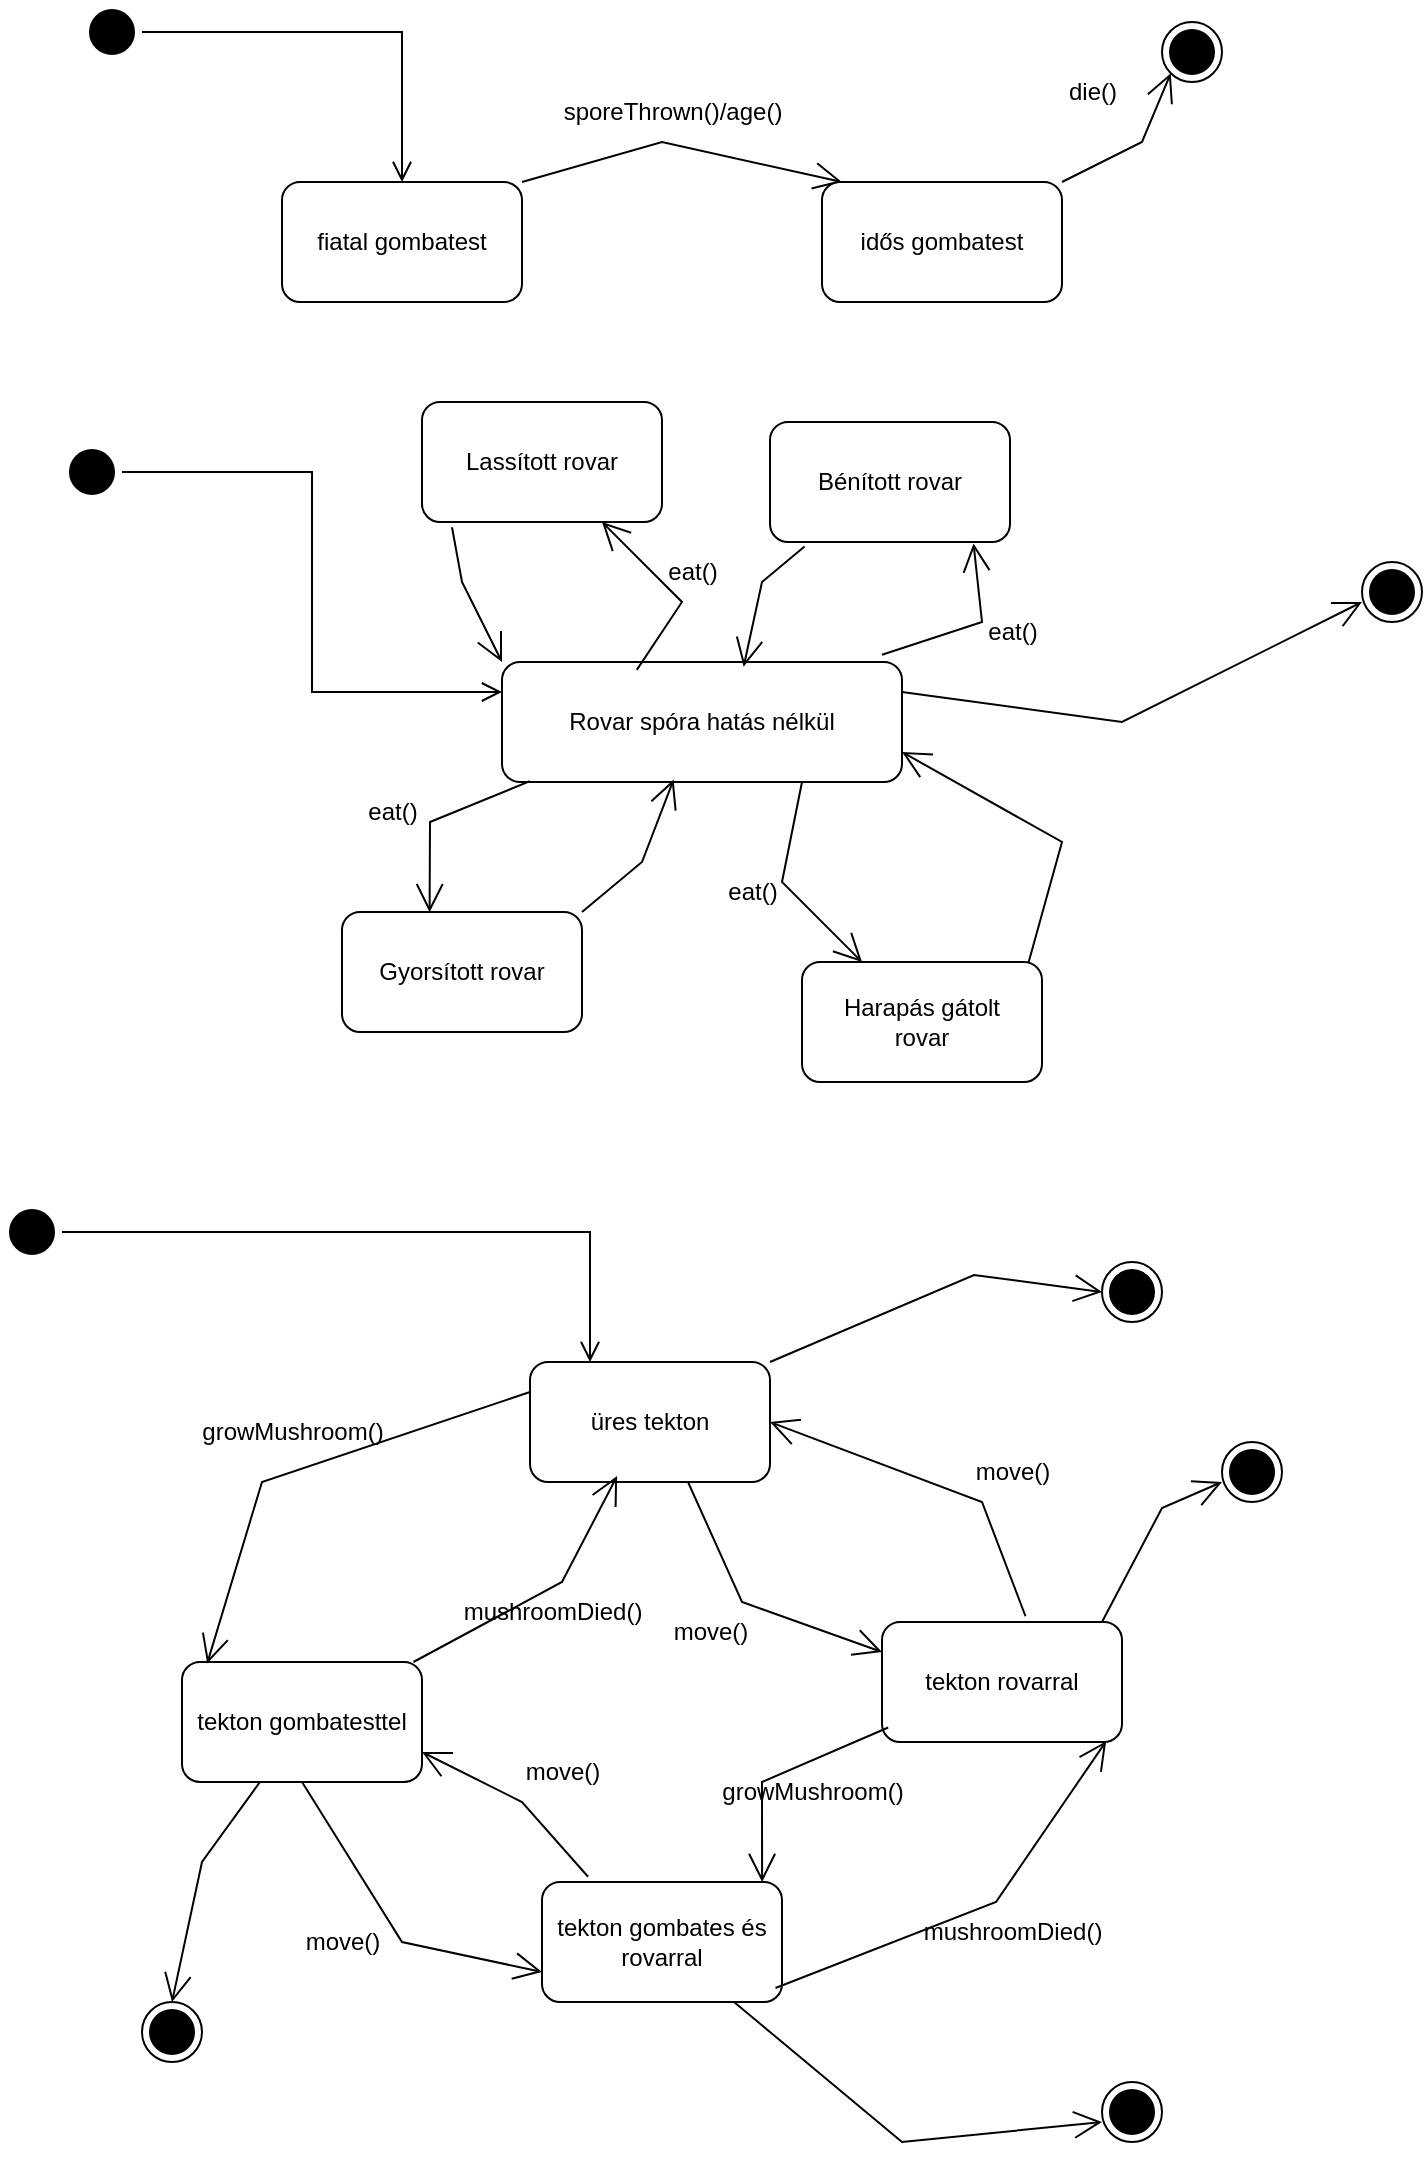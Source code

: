 <mxfile version="26.1.0">
  <diagram name="1 oldal" id="e7ZTyXk7wsJKb9iVIcrr">
    <mxGraphModel dx="695" dy="707" grid="1" gridSize="10" guides="1" tooltips="1" connect="1" arrows="1" fold="1" page="1" pageScale="1" pageWidth="827" pageHeight="1169" math="0" shadow="0">
      <root>
        <mxCell id="0" />
        <mxCell id="1" parent="0" />
        <mxCell id="Q8xAdufbQUyKPDSiKzdz-1" value="" style="ellipse;html=1;shape=startState;fillColor=#000000;strokeColor=#000000;" vertex="1" parent="1">
          <mxGeometry x="70" y="70" width="30" height="30" as="geometry" />
        </mxCell>
        <mxCell id="Q8xAdufbQUyKPDSiKzdz-2" value="" style="edgeStyle=orthogonalEdgeStyle;html=1;verticalAlign=bottom;endArrow=open;endSize=8;strokeColor=#000000;rounded=0;" edge="1" source="Q8xAdufbQUyKPDSiKzdz-1" parent="1" target="Q8xAdufbQUyKPDSiKzdz-13">
          <mxGeometry relative="1" as="geometry">
            <mxPoint x="190" y="190" as="targetPoint" />
          </mxGeometry>
        </mxCell>
        <mxCell id="Q8xAdufbQUyKPDSiKzdz-3" value="" style="ellipse;html=1;shape=startState;fillColor=#000000;strokeColor=#000000;" vertex="1" parent="1">
          <mxGeometry x="60" y="290" width="30" height="30" as="geometry" />
        </mxCell>
        <mxCell id="Q8xAdufbQUyKPDSiKzdz-4" value="" style="edgeStyle=orthogonalEdgeStyle;html=1;verticalAlign=bottom;endArrow=open;endSize=8;strokeColor=#000000;rounded=0;entryX=0;entryY=0.25;entryDx=0;entryDy=0;" edge="1" source="Q8xAdufbQUyKPDSiKzdz-3" parent="1" target="Q8xAdufbQUyKPDSiKzdz-14">
          <mxGeometry relative="1" as="geometry">
            <mxPoint x="200" y="380" as="targetPoint" />
          </mxGeometry>
        </mxCell>
        <mxCell id="Q8xAdufbQUyKPDSiKzdz-5" value="" style="ellipse;html=1;shape=startState;fillColor=#000000;strokeColor=#000000;" vertex="1" parent="1">
          <mxGeometry x="30" y="670" width="30" height="30" as="geometry" />
        </mxCell>
        <mxCell id="Q8xAdufbQUyKPDSiKzdz-6" value="" style="edgeStyle=orthogonalEdgeStyle;html=1;verticalAlign=bottom;endArrow=open;endSize=8;strokeColor=#000000;rounded=0;entryX=0.25;entryY=0;entryDx=0;entryDy=0;" edge="1" source="Q8xAdufbQUyKPDSiKzdz-5" parent="1" target="Q8xAdufbQUyKPDSiKzdz-34">
          <mxGeometry relative="1" as="geometry">
            <mxPoint x="85" y="750" as="targetPoint" />
          </mxGeometry>
        </mxCell>
        <mxCell id="Q8xAdufbQUyKPDSiKzdz-7" value="" style="ellipse;html=1;shape=endState;fillColor=#000000;strokeColor=#000000;" vertex="1" parent="1">
          <mxGeometry x="580" y="700" width="30" height="30" as="geometry" />
        </mxCell>
        <mxCell id="Q8xAdufbQUyKPDSiKzdz-8" value="" style="ellipse;html=1;shape=endState;fillColor=#000000;strokeColor=#000000;" vertex="1" parent="1">
          <mxGeometry x="710" y="350" width="30" height="30" as="geometry" />
        </mxCell>
        <mxCell id="Q8xAdufbQUyKPDSiKzdz-9" value="" style="ellipse;html=1;shape=endState;fillColor=#000000;strokeColor=#000000;" vertex="1" parent="1">
          <mxGeometry x="610" y="80" width="30" height="30" as="geometry" />
        </mxCell>
        <mxCell id="Q8xAdufbQUyKPDSiKzdz-13" value="fiatal gombatest" style="rounded=1;whiteSpace=wrap;html=1;" vertex="1" parent="1">
          <mxGeometry x="170" y="160" width="120" height="60" as="geometry" />
        </mxCell>
        <mxCell id="Q8xAdufbQUyKPDSiKzdz-14" value="Rovar spóra hatás nélkül" style="rounded=1;whiteSpace=wrap;html=1;" vertex="1" parent="1">
          <mxGeometry x="280" y="400" width="200" height="60" as="geometry" />
        </mxCell>
        <mxCell id="Q8xAdufbQUyKPDSiKzdz-15" value="idős gombatest" style="rounded=1;whiteSpace=wrap;html=1;" vertex="1" parent="1">
          <mxGeometry x="440" y="160" width="120" height="60" as="geometry" />
        </mxCell>
        <mxCell id="Q8xAdufbQUyKPDSiKzdz-18" value="Lassított rovar" style="rounded=1;whiteSpace=wrap;html=1;" vertex="1" parent="1">
          <mxGeometry x="240" y="270" width="120" height="60" as="geometry" />
        </mxCell>
        <mxCell id="Q8xAdufbQUyKPDSiKzdz-19" value="Gyorsított rovar" style="rounded=1;whiteSpace=wrap;html=1;" vertex="1" parent="1">
          <mxGeometry x="200" y="525" width="120" height="60" as="geometry" />
        </mxCell>
        <mxCell id="Q8xAdufbQUyKPDSiKzdz-20" value="Bénított rovar" style="rounded=1;whiteSpace=wrap;html=1;" vertex="1" parent="1">
          <mxGeometry x="414" y="280" width="120" height="60" as="geometry" />
        </mxCell>
        <mxCell id="Q8xAdufbQUyKPDSiKzdz-21" value="Harapás gátolt&lt;br&gt;rovar" style="rounded=1;whiteSpace=wrap;html=1;" vertex="1" parent="1">
          <mxGeometry x="430" y="550" width="120" height="60" as="geometry" />
        </mxCell>
        <mxCell id="Q8xAdufbQUyKPDSiKzdz-34" value="üres tekton" style="rounded=1;whiteSpace=wrap;html=1;" vertex="1" parent="1">
          <mxGeometry x="294" y="750" width="120" height="60" as="geometry" />
        </mxCell>
        <mxCell id="Q8xAdufbQUyKPDSiKzdz-35" value="tekton gombatesttel" style="rounded=1;whiteSpace=wrap;html=1;" vertex="1" parent="1">
          <mxGeometry x="120" y="900" width="120" height="60" as="geometry" />
        </mxCell>
        <mxCell id="Q8xAdufbQUyKPDSiKzdz-36" value="tekton rovarral" style="rounded=1;whiteSpace=wrap;html=1;" vertex="1" parent="1">
          <mxGeometry x="470" y="880" width="120" height="60" as="geometry" />
        </mxCell>
        <mxCell id="Q8xAdufbQUyKPDSiKzdz-37" value="tekton gombates és rovarral" style="rounded=1;whiteSpace=wrap;html=1;" vertex="1" parent="1">
          <mxGeometry x="300" y="1010" width="120" height="60" as="geometry" />
        </mxCell>
        <mxCell id="Q8xAdufbQUyKPDSiKzdz-49" value="sporeThrown()/age()" style="text;html=1;align=center;verticalAlign=middle;resizable=0;points=[];autosize=1;strokeColor=none;fillColor=none;" vertex="1" parent="1">
          <mxGeometry x="300" y="110" width="130" height="30" as="geometry" />
        </mxCell>
        <mxCell id="Q8xAdufbQUyKPDSiKzdz-50" value="die()" style="text;html=1;align=center;verticalAlign=middle;resizable=0;points=[];autosize=1;strokeColor=none;fillColor=none;" vertex="1" parent="1">
          <mxGeometry x="550" y="100" width="50" height="30" as="geometry" />
        </mxCell>
        <mxCell id="Q8xAdufbQUyKPDSiKzdz-54" value="" style="endArrow=open;endFill=1;endSize=12;html=1;rounded=0;exitX=0.125;exitY=1.044;exitDx=0;exitDy=0;entryX=0;entryY=0;entryDx=0;entryDy=0;exitPerimeter=0;" edge="1" parent="1" source="Q8xAdufbQUyKPDSiKzdz-18" target="Q8xAdufbQUyKPDSiKzdz-14">
          <mxGeometry width="160" relative="1" as="geometry">
            <mxPoint x="290" y="250" as="sourcePoint" />
            <mxPoint x="450" y="250" as="targetPoint" />
            <Array as="points">
              <mxPoint x="260" y="360" />
            </Array>
          </mxGeometry>
        </mxCell>
        <mxCell id="Q8xAdufbQUyKPDSiKzdz-58" value="" style="endArrow=open;endFill=1;endSize=12;html=1;rounded=0;entryX=0.75;entryY=1;entryDx=0;entryDy=0;exitX=0.337;exitY=0.066;exitDx=0;exitDy=0;exitPerimeter=0;" edge="1" parent="1" source="Q8xAdufbQUyKPDSiKzdz-14" target="Q8xAdufbQUyKPDSiKzdz-18">
          <mxGeometry width="160" relative="1" as="geometry">
            <mxPoint x="470" y="360" as="sourcePoint" />
            <mxPoint x="350" y="360" as="targetPoint" />
            <Array as="points">
              <mxPoint x="370" y="370" />
            </Array>
          </mxGeometry>
        </mxCell>
        <mxCell id="Q8xAdufbQUyKPDSiKzdz-59" value="" style="endArrow=open;endFill=1;endSize=12;html=1;rounded=0;exitX=1;exitY=0;exitDx=0;exitDy=0;entryX=0.083;entryY=0;entryDx=0;entryDy=0;entryPerimeter=0;" edge="1" parent="1" source="Q8xAdufbQUyKPDSiKzdz-13" target="Q8xAdufbQUyKPDSiKzdz-15">
          <mxGeometry width="160" relative="1" as="geometry">
            <mxPoint x="360" y="55" as="sourcePoint" />
            <mxPoint x="407" y="110" as="targetPoint" />
            <Array as="points">
              <mxPoint x="360" y="140" />
            </Array>
          </mxGeometry>
        </mxCell>
        <mxCell id="Q8xAdufbQUyKPDSiKzdz-60" value="" style="endArrow=open;endFill=1;endSize=12;html=1;rounded=0;exitX=1;exitY=0;exitDx=0;exitDy=0;entryX=0;entryY=1;entryDx=0;entryDy=0;" edge="1" parent="1" source="Q8xAdufbQUyKPDSiKzdz-15" target="Q8xAdufbQUyKPDSiKzdz-9">
          <mxGeometry width="160" relative="1" as="geometry">
            <mxPoint x="370" y="65" as="sourcePoint" />
            <mxPoint x="417" y="120" as="targetPoint" />
            <Array as="points">
              <mxPoint x="600" y="140" />
            </Array>
          </mxGeometry>
        </mxCell>
        <mxCell id="Q8xAdufbQUyKPDSiKzdz-61" value="" style="endArrow=open;endFill=1;endSize=12;html=1;rounded=0;exitX=0.95;exitY=-0.061;exitDx=0;exitDy=0;entryX=0.848;entryY=1.012;entryDx=0;entryDy=0;entryPerimeter=0;exitPerimeter=0;" edge="1" parent="1" source="Q8xAdufbQUyKPDSiKzdz-14" target="Q8xAdufbQUyKPDSiKzdz-20">
          <mxGeometry width="160" relative="1" as="geometry">
            <mxPoint x="534" y="350" as="sourcePoint" />
            <mxPoint x="581" y="405" as="targetPoint" />
            <Array as="points">
              <mxPoint x="520" y="380" />
            </Array>
          </mxGeometry>
        </mxCell>
        <mxCell id="Q8xAdufbQUyKPDSiKzdz-62" value="" style="endArrow=open;endFill=1;endSize=12;html=1;rounded=0;exitX=0.144;exitY=1.037;exitDx=0;exitDy=0;entryX=0.604;entryY=0.04;entryDx=0;entryDy=0;entryPerimeter=0;exitPerimeter=0;" edge="1" parent="1" source="Q8xAdufbQUyKPDSiKzdz-20" target="Q8xAdufbQUyKPDSiKzdz-14">
          <mxGeometry width="160" relative="1" as="geometry">
            <mxPoint x="544" y="360" as="sourcePoint" />
            <mxPoint x="591" y="415" as="targetPoint" />
            <Array as="points">
              <mxPoint x="410" y="360" />
            </Array>
          </mxGeometry>
        </mxCell>
        <mxCell id="Q8xAdufbQUyKPDSiKzdz-63" value="" style="endArrow=open;endFill=1;endSize=12;html=1;rounded=0;exitX=0.75;exitY=1;exitDx=0;exitDy=0;entryX=0.25;entryY=0;entryDx=0;entryDy=0;" edge="1" parent="1" source="Q8xAdufbQUyKPDSiKzdz-14" target="Q8xAdufbQUyKPDSiKzdz-21">
          <mxGeometry width="160" relative="1" as="geometry">
            <mxPoint x="554" y="370" as="sourcePoint" />
            <mxPoint x="500" y="500" as="targetPoint" />
            <Array as="points">
              <mxPoint x="420" y="510" />
            </Array>
          </mxGeometry>
        </mxCell>
        <mxCell id="Q8xAdufbQUyKPDSiKzdz-64" value="" style="endArrow=open;endFill=1;endSize=12;html=1;rounded=0;exitX=0.944;exitY=0.004;exitDx=0;exitDy=0;entryX=1;entryY=0.75;entryDx=0;entryDy=0;exitPerimeter=0;" edge="1" parent="1" source="Q8xAdufbQUyKPDSiKzdz-21" target="Q8xAdufbQUyKPDSiKzdz-14">
          <mxGeometry width="160" relative="1" as="geometry">
            <mxPoint x="564" y="380" as="sourcePoint" />
            <mxPoint x="611" y="435" as="targetPoint" />
            <Array as="points">
              <mxPoint x="560" y="490" />
            </Array>
          </mxGeometry>
        </mxCell>
        <mxCell id="Q8xAdufbQUyKPDSiKzdz-65" value="" style="endArrow=open;endFill=1;endSize=12;html=1;rounded=0;exitX=0.07;exitY=0.993;exitDx=0;exitDy=0;entryX=0.365;entryY=0.002;entryDx=0;entryDy=0;entryPerimeter=0;exitPerimeter=0;" edge="1" parent="1" source="Q8xAdufbQUyKPDSiKzdz-14" target="Q8xAdufbQUyKPDSiKzdz-19">
          <mxGeometry width="160" relative="1" as="geometry">
            <mxPoint x="574" y="390" as="sourcePoint" />
            <mxPoint x="621" y="445" as="targetPoint" />
            <Array as="points">
              <mxPoint x="244" y="480" />
            </Array>
          </mxGeometry>
        </mxCell>
        <mxCell id="Q8xAdufbQUyKPDSiKzdz-66" value="" style="endArrow=open;endFill=1;endSize=12;html=1;rounded=0;exitX=1;exitY=0;exitDx=0;exitDy=0;entryX=0.429;entryY=0.98;entryDx=0;entryDy=0;entryPerimeter=0;" edge="1" parent="1" source="Q8xAdufbQUyKPDSiKzdz-19" target="Q8xAdufbQUyKPDSiKzdz-14">
          <mxGeometry width="160" relative="1" as="geometry">
            <mxPoint x="584" y="400" as="sourcePoint" />
            <mxPoint x="631" y="455" as="targetPoint" />
            <Array as="points">
              <mxPoint x="350" y="500" />
            </Array>
          </mxGeometry>
        </mxCell>
        <mxCell id="Q8xAdufbQUyKPDSiKzdz-67" value="" style="endArrow=open;endFill=1;endSize=12;html=1;rounded=0;exitX=0;exitY=0.25;exitDx=0;exitDy=0;entryX=0.105;entryY=0.012;entryDx=0;entryDy=0;entryPerimeter=0;" edge="1" parent="1" source="Q8xAdufbQUyKPDSiKzdz-34" target="Q8xAdufbQUyKPDSiKzdz-35">
          <mxGeometry width="160" relative="1" as="geometry">
            <mxPoint x="444" y="780" as="sourcePoint" />
            <mxPoint x="491" y="835" as="targetPoint" />
            <Array as="points">
              <mxPoint x="160" y="810" />
            </Array>
          </mxGeometry>
        </mxCell>
        <mxCell id="Q8xAdufbQUyKPDSiKzdz-68" value="" style="endArrow=open;endFill=1;endSize=12;html=1;rounded=0;entryX=0.363;entryY=0.95;entryDx=0;entryDy=0;entryPerimeter=0;" edge="1" parent="1" source="Q8xAdufbQUyKPDSiKzdz-35" target="Q8xAdufbQUyKPDSiKzdz-34">
          <mxGeometry width="160" relative="1" as="geometry">
            <mxPoint x="276.5" y="885" as="sourcePoint" />
            <mxPoint x="323.5" y="940" as="targetPoint" />
            <Array as="points">
              <mxPoint x="310" y="860" />
            </Array>
          </mxGeometry>
        </mxCell>
        <mxCell id="Q8xAdufbQUyKPDSiKzdz-69" value="" style="endArrow=open;endFill=1;endSize=12;html=1;rounded=0;exitX=0.5;exitY=1;exitDx=0;exitDy=0;entryX=0;entryY=0.25;entryDx=0;entryDy=0;" edge="1" parent="1" target="Q8xAdufbQUyKPDSiKzdz-36">
          <mxGeometry width="160" relative="1" as="geometry">
            <mxPoint x="373" y="810" as="sourcePoint" />
            <mxPoint x="420" y="865" as="targetPoint" />
            <Array as="points">
              <mxPoint x="400" y="870" />
            </Array>
          </mxGeometry>
        </mxCell>
        <mxCell id="Q8xAdufbQUyKPDSiKzdz-70" value="" style="endArrow=open;endFill=1;endSize=12;html=1;rounded=0;exitX=0.598;exitY=-0.048;exitDx=0;exitDy=0;entryX=1;entryY=0.5;entryDx=0;entryDy=0;exitPerimeter=0;" edge="1" parent="1" source="Q8xAdufbQUyKPDSiKzdz-36" target="Q8xAdufbQUyKPDSiKzdz-34">
          <mxGeometry width="160" relative="1" as="geometry">
            <mxPoint x="624" y="440" as="sourcePoint" />
            <mxPoint x="671" y="495" as="targetPoint" />
            <Array as="points">
              <mxPoint x="520" y="820" />
            </Array>
          </mxGeometry>
        </mxCell>
        <mxCell id="Q8xAdufbQUyKPDSiKzdz-71" value="" style="endArrow=open;endFill=1;endSize=12;html=1;rounded=0;entryX=1;entryY=0.75;entryDx=0;entryDy=0;exitX=0.192;exitY=-0.044;exitDx=0;exitDy=0;exitPerimeter=0;" edge="1" parent="1" source="Q8xAdufbQUyKPDSiKzdz-37" target="Q8xAdufbQUyKPDSiKzdz-35">
          <mxGeometry width="160" relative="1" as="geometry">
            <mxPoint x="318" y="976.5" as="sourcePoint" />
            <mxPoint x="420" y="883.5" as="targetPoint" />
            <Array as="points">
              <mxPoint x="290" y="970" />
            </Array>
          </mxGeometry>
        </mxCell>
        <mxCell id="Q8xAdufbQUyKPDSiKzdz-72" value="" style="endArrow=open;endFill=1;endSize=12;html=1;rounded=0;entryX=0;entryY=0.75;entryDx=0;entryDy=0;exitX=0.5;exitY=1;exitDx=0;exitDy=0;" edge="1" parent="1" source="Q8xAdufbQUyKPDSiKzdz-35" target="Q8xAdufbQUyKPDSiKzdz-37">
          <mxGeometry width="160" relative="1" as="geometry">
            <mxPoint x="333" y="1017" as="sourcePoint" />
            <mxPoint x="250" y="955" as="targetPoint" />
            <Array as="points">
              <mxPoint x="230" y="1040" />
            </Array>
          </mxGeometry>
        </mxCell>
        <mxCell id="Q8xAdufbQUyKPDSiKzdz-73" value="" style="endArrow=open;endFill=1;endSize=12;html=1;rounded=0;entryX=0.934;entryY=0.993;entryDx=0;entryDy=0;exitX=0.973;exitY=0.883;exitDx=0;exitDy=0;exitPerimeter=0;entryPerimeter=0;" edge="1" parent="1" source="Q8xAdufbQUyKPDSiKzdz-37" target="Q8xAdufbQUyKPDSiKzdz-36">
          <mxGeometry width="160" relative="1" as="geometry">
            <mxPoint x="560" y="1042" as="sourcePoint" />
            <mxPoint x="477" y="980" as="targetPoint" />
            <Array as="points">
              <mxPoint x="527" y="1020" />
            </Array>
          </mxGeometry>
        </mxCell>
        <mxCell id="Q8xAdufbQUyKPDSiKzdz-74" value="" style="endArrow=open;endFill=1;endSize=12;html=1;rounded=0;entryX=0.917;entryY=0;entryDx=0;entryDy=0;exitX=0.026;exitY=0.879;exitDx=0;exitDy=0;exitPerimeter=0;entryPerimeter=0;" edge="1" parent="1" source="Q8xAdufbQUyKPDSiKzdz-36" target="Q8xAdufbQUyKPDSiKzdz-37">
          <mxGeometry width="160" relative="1" as="geometry">
            <mxPoint x="353" y="1037" as="sourcePoint" />
            <mxPoint x="270" y="975" as="targetPoint" />
            <Array as="points">
              <mxPoint x="410" y="960" />
            </Array>
          </mxGeometry>
        </mxCell>
        <mxCell id="Q8xAdufbQUyKPDSiKzdz-75" value="eat()" style="text;html=1;align=center;verticalAlign=middle;resizable=0;points=[];autosize=1;strokeColor=none;fillColor=none;" vertex="1" parent="1">
          <mxGeometry x="380" y="500" width="50" height="30" as="geometry" />
        </mxCell>
        <mxCell id="Q8xAdufbQUyKPDSiKzdz-76" value="eat()" style="text;html=1;align=center;verticalAlign=middle;resizable=0;points=[];autosize=1;strokeColor=none;fillColor=none;" vertex="1" parent="1">
          <mxGeometry x="350" y="340" width="50" height="30" as="geometry" />
        </mxCell>
        <mxCell id="Q8xAdufbQUyKPDSiKzdz-77" value="eat()" style="text;html=1;align=center;verticalAlign=middle;resizable=0;points=[];autosize=1;strokeColor=none;fillColor=none;" vertex="1" parent="1">
          <mxGeometry x="510" y="370" width="50" height="30" as="geometry" />
        </mxCell>
        <mxCell id="Q8xAdufbQUyKPDSiKzdz-78" value="eat()" style="text;html=1;align=center;verticalAlign=middle;resizable=0;points=[];autosize=1;strokeColor=none;fillColor=none;" vertex="1" parent="1">
          <mxGeometry x="200" y="460" width="50" height="30" as="geometry" />
        </mxCell>
        <mxCell id="Q8xAdufbQUyKPDSiKzdz-80" value="move()" style="text;html=1;align=center;verticalAlign=middle;resizable=0;points=[];autosize=1;strokeColor=none;fillColor=none;" vertex="1" parent="1">
          <mxGeometry x="354" y="870" width="60" height="30" as="geometry" />
        </mxCell>
        <mxCell id="Q8xAdufbQUyKPDSiKzdz-81" value="" style="endArrow=open;endFill=1;endSize=12;html=1;rounded=0;exitX=1;exitY=0.25;exitDx=0;exitDy=0;" edge="1" parent="1" source="Q8xAdufbQUyKPDSiKzdz-14">
          <mxGeometry width="160" relative="1" as="geometry">
            <mxPoint x="553" y="560" as="sourcePoint" />
            <mxPoint x="710" y="370" as="targetPoint" />
            <Array as="points">
              <mxPoint x="590" y="430" />
            </Array>
          </mxGeometry>
        </mxCell>
        <mxCell id="Q8xAdufbQUyKPDSiKzdz-82" value="" style="endArrow=open;endFill=1;endSize=12;html=1;rounded=0;exitX=0.598;exitY=-0.048;exitDx=0;exitDy=0;exitPerimeter=0;" edge="1" parent="1">
          <mxGeometry width="160" relative="1" as="geometry">
            <mxPoint x="580" y="880" as="sourcePoint" />
            <mxPoint x="640" y="810" as="targetPoint" />
            <Array as="points">
              <mxPoint x="610" y="823" />
            </Array>
          </mxGeometry>
        </mxCell>
        <mxCell id="Q8xAdufbQUyKPDSiKzdz-83" value="" style="endArrow=open;endFill=1;endSize=12;html=1;rounded=0;exitX=1;exitY=0;exitDx=0;exitDy=0;entryX=0;entryY=0.5;entryDx=0;entryDy=0;" edge="1" parent="1" source="Q8xAdufbQUyKPDSiKzdz-34" target="Q8xAdufbQUyKPDSiKzdz-7">
          <mxGeometry width="160" relative="1" as="geometry">
            <mxPoint x="538" y="763.5" as="sourcePoint" />
            <mxPoint x="410" y="666.5" as="targetPoint" />
            <Array as="points">
              <mxPoint x="516" y="706.5" />
            </Array>
          </mxGeometry>
        </mxCell>
        <mxCell id="Q8xAdufbQUyKPDSiKzdz-84" value="" style="endArrow=open;endFill=1;endSize=12;html=1;rounded=0;" edge="1" parent="1" source="Q8xAdufbQUyKPDSiKzdz-37">
          <mxGeometry width="160" relative="1" as="geometry">
            <mxPoint x="572" y="907" as="sourcePoint" />
            <mxPoint x="580" y="1130" as="targetPoint" />
            <Array as="points">
              <mxPoint x="480" y="1140" />
            </Array>
          </mxGeometry>
        </mxCell>
        <mxCell id="Q8xAdufbQUyKPDSiKzdz-85" value="" style="ellipse;html=1;shape=endState;fillColor=#000000;strokeColor=#000000;" vertex="1" parent="1">
          <mxGeometry x="640" y="790" width="30" height="30" as="geometry" />
        </mxCell>
        <mxCell id="Q8xAdufbQUyKPDSiKzdz-86" value="" style="ellipse;html=1;shape=endState;fillColor=#000000;strokeColor=#000000;" vertex="1" parent="1">
          <mxGeometry x="580" y="1110" width="30" height="30" as="geometry" />
        </mxCell>
        <mxCell id="Q8xAdufbQUyKPDSiKzdz-87" value="" style="endArrow=open;endFill=1;endSize=12;html=1;rounded=0;exitX=0.324;exitY=1.002;exitDx=0;exitDy=0;exitPerimeter=0;entryX=0.5;entryY=0;entryDx=0;entryDy=0;" edge="1" parent="1" source="Q8xAdufbQUyKPDSiKzdz-35" target="Q8xAdufbQUyKPDSiKzdz-88">
          <mxGeometry width="160" relative="1" as="geometry">
            <mxPoint x="-62" y="1020" as="sourcePoint" />
            <mxPoint x="122" y="1080" as="targetPoint" />
            <Array as="points">
              <mxPoint x="130" y="1000" />
            </Array>
          </mxGeometry>
        </mxCell>
        <mxCell id="Q8xAdufbQUyKPDSiKzdz-88" value="" style="ellipse;html=1;shape=endState;fillColor=#000000;strokeColor=#000000;" vertex="1" parent="1">
          <mxGeometry x="100" y="1070" width="30" height="30" as="geometry" />
        </mxCell>
        <mxCell id="Q8xAdufbQUyKPDSiKzdz-89" value="move()" style="text;html=1;align=center;verticalAlign=middle;resizable=0;points=[];autosize=1;strokeColor=none;fillColor=none;" vertex="1" parent="1">
          <mxGeometry x="505" y="790" width="60" height="30" as="geometry" />
        </mxCell>
        <mxCell id="Q8xAdufbQUyKPDSiKzdz-90" value="move()" style="text;html=1;align=center;verticalAlign=middle;resizable=0;points=[];autosize=1;strokeColor=none;fillColor=none;" vertex="1" parent="1">
          <mxGeometry x="170" y="1025" width="60" height="30" as="geometry" />
        </mxCell>
        <mxCell id="Q8xAdufbQUyKPDSiKzdz-91" value="move()" style="text;html=1;align=center;verticalAlign=middle;resizable=0;points=[];autosize=1;strokeColor=none;fillColor=none;" vertex="1" parent="1">
          <mxGeometry x="280" y="940" width="60" height="30" as="geometry" />
        </mxCell>
        <mxCell id="Q8xAdufbQUyKPDSiKzdz-92" value="growMushroom()" style="text;html=1;align=center;verticalAlign=middle;resizable=0;points=[];autosize=1;strokeColor=none;fillColor=none;" vertex="1" parent="1">
          <mxGeometry x="120" y="770" width="110" height="30" as="geometry" />
        </mxCell>
        <mxCell id="Q8xAdufbQUyKPDSiKzdz-93" value="growMushroom()" style="text;html=1;align=center;verticalAlign=middle;resizable=0;points=[];autosize=1;strokeColor=none;fillColor=none;" vertex="1" parent="1">
          <mxGeometry x="380" y="950" width="110" height="30" as="geometry" />
        </mxCell>
        <mxCell id="Q8xAdufbQUyKPDSiKzdz-94" value="mushroomDied()" style="text;html=1;align=center;verticalAlign=middle;resizable=0;points=[];autosize=1;strokeColor=none;fillColor=none;" vertex="1" parent="1">
          <mxGeometry x="250" y="860" width="110" height="30" as="geometry" />
        </mxCell>
        <mxCell id="Q8xAdufbQUyKPDSiKzdz-95" value="mushroomDied()" style="text;html=1;align=center;verticalAlign=middle;resizable=0;points=[];autosize=1;strokeColor=none;fillColor=none;" vertex="1" parent="1">
          <mxGeometry x="480" y="1020" width="110" height="30" as="geometry" />
        </mxCell>
      </root>
    </mxGraphModel>
  </diagram>
</mxfile>
